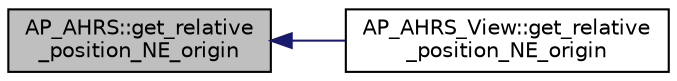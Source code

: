 digraph "AP_AHRS::get_relative_position_NE_origin"
{
 // INTERACTIVE_SVG=YES
  edge [fontname="Helvetica",fontsize="10",labelfontname="Helvetica",labelfontsize="10"];
  node [fontname="Helvetica",fontsize="10",shape=record];
  rankdir="LR";
  Node1 [label="AP_AHRS::get_relative\l_position_NE_origin",height=0.2,width=0.4,color="black", fillcolor="grey75", style="filled", fontcolor="black"];
  Node1 -> Node2 [dir="back",color="midnightblue",fontsize="10",style="solid",fontname="Helvetica"];
  Node2 [label="AP_AHRS_View::get_relative\l_position_NE_origin",height=0.2,width=0.4,color="black", fillcolor="white", style="filled",URL="$classAP__AHRS__View.html#ac52567dfc21b6a55ac77226fba8ed301"];
}
